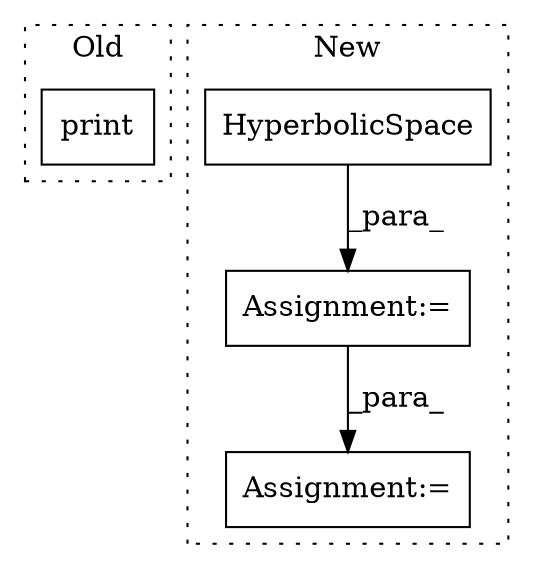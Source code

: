 digraph G {
subgraph cluster0 {
1 [label="print" a="32" s="1333,1360" l="6,1" shape="box"];
label = "Old";
style="dotted";
}
subgraph cluster1 {
2 [label="HyperbolicSpace" a="32" s="1258,1275" l="16,1" shape="box"];
3 [label="Assignment:=" a="7" s="1257" l="1" shape="box"];
4 [label="Assignment:=" a="7" s="1447" l="1" shape="box"];
label = "New";
style="dotted";
}
2 -> 3 [label="_para_"];
3 -> 4 [label="_para_"];
}